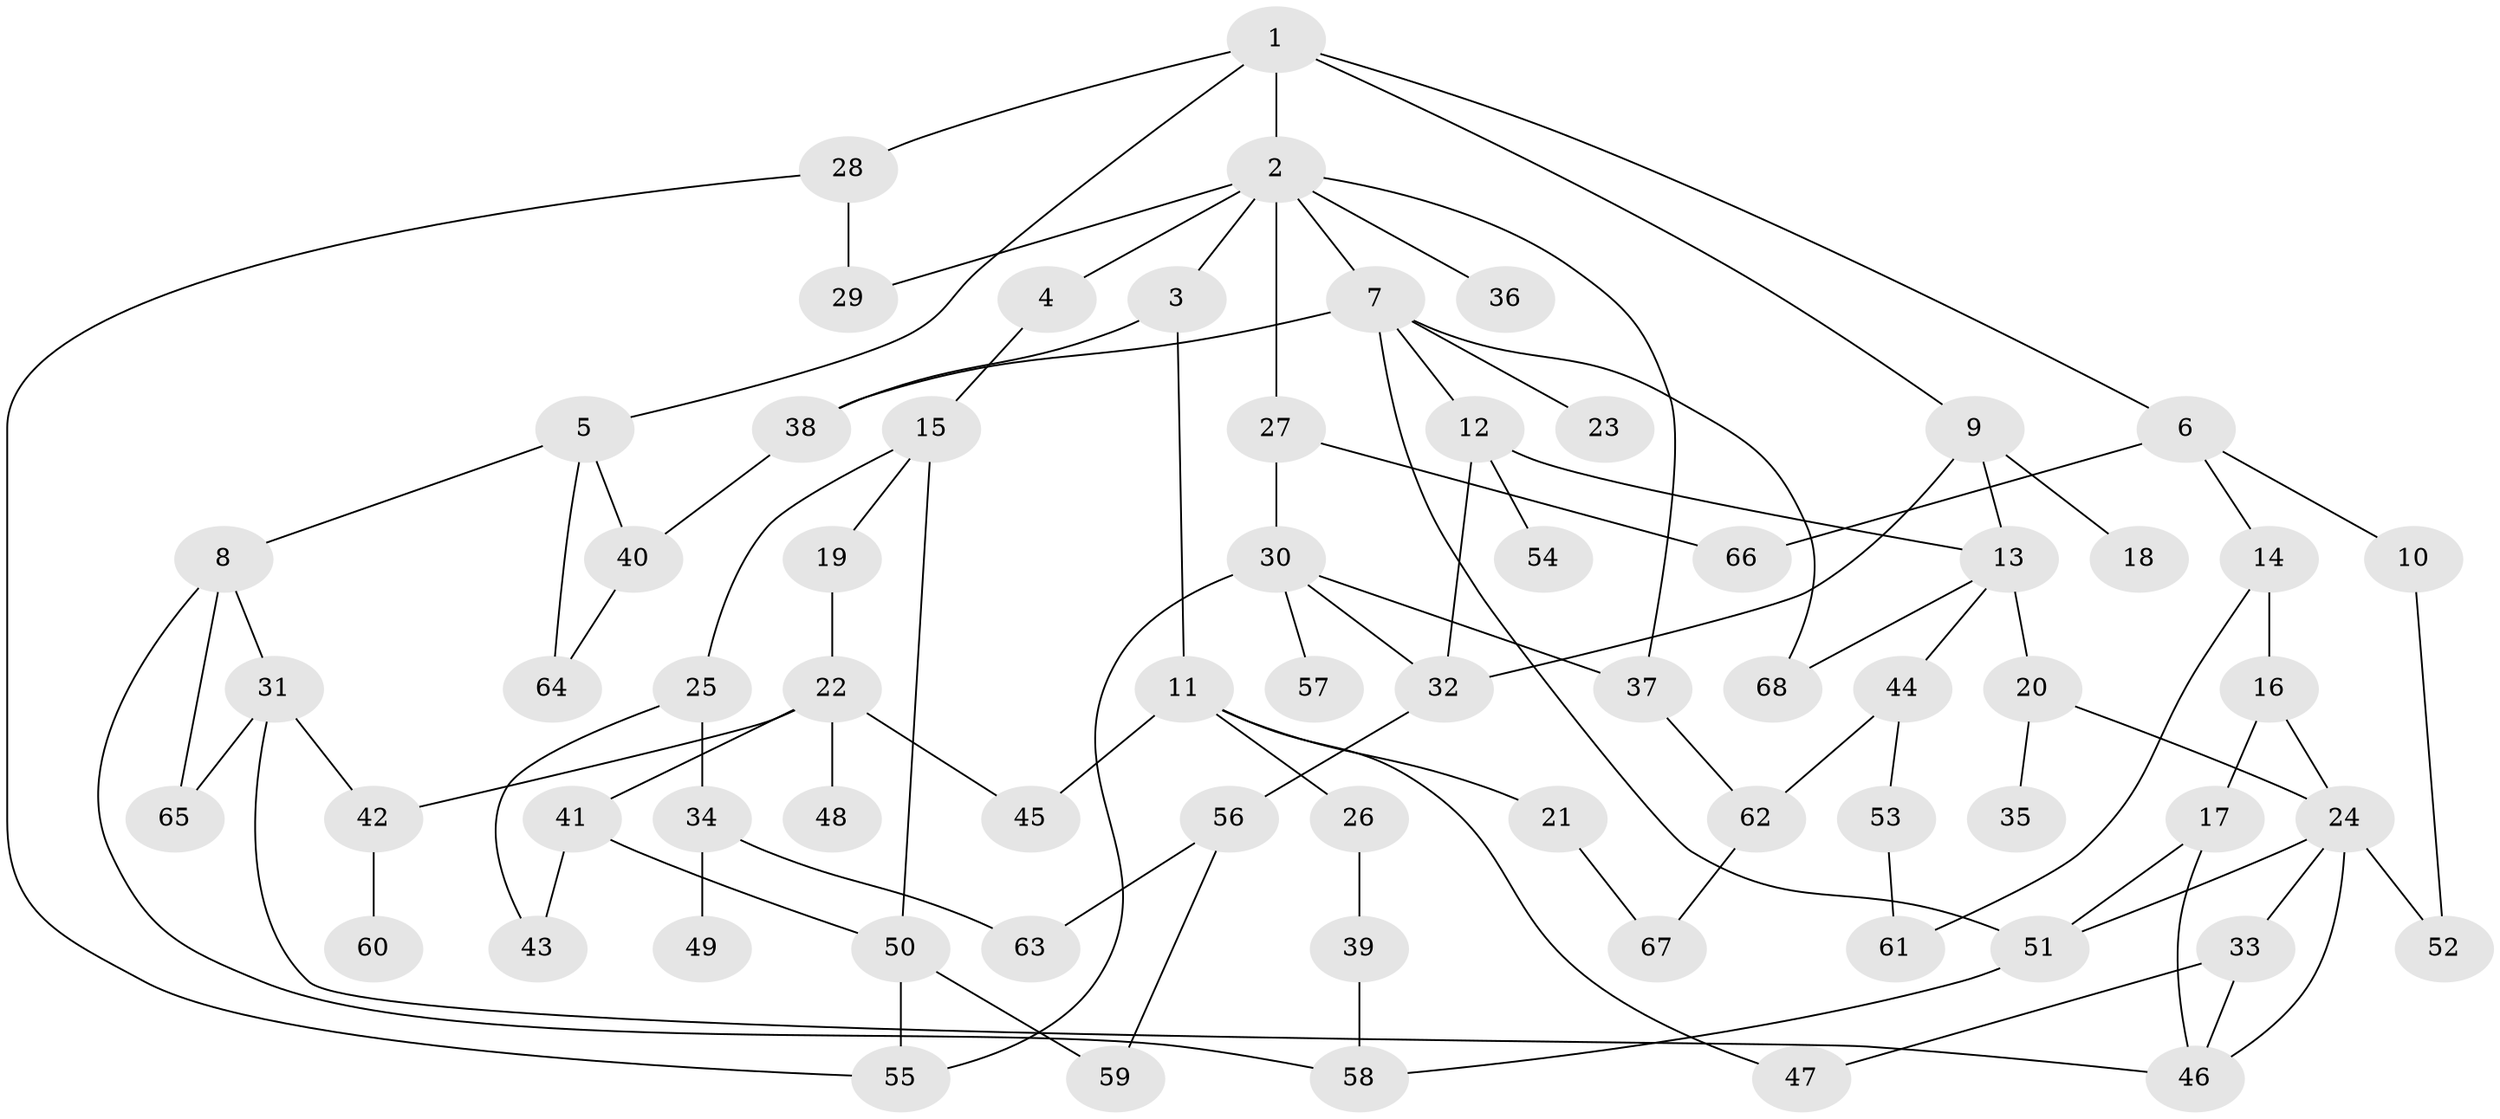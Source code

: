 // coarse degree distribution, {11: 0.029411764705882353, 3: 0.2647058823529412, 2: 0.29411764705882354, 5: 0.11764705882352941, 6: 0.11764705882352941, 1: 0.11764705882352941, 4: 0.058823529411764705}
// Generated by graph-tools (version 1.1) at 2025/16/03/04/25 18:16:49]
// undirected, 68 vertices, 99 edges
graph export_dot {
graph [start="1"]
  node [color=gray90,style=filled];
  1;
  2;
  3;
  4;
  5;
  6;
  7;
  8;
  9;
  10;
  11;
  12;
  13;
  14;
  15;
  16;
  17;
  18;
  19;
  20;
  21;
  22;
  23;
  24;
  25;
  26;
  27;
  28;
  29;
  30;
  31;
  32;
  33;
  34;
  35;
  36;
  37;
  38;
  39;
  40;
  41;
  42;
  43;
  44;
  45;
  46;
  47;
  48;
  49;
  50;
  51;
  52;
  53;
  54;
  55;
  56;
  57;
  58;
  59;
  60;
  61;
  62;
  63;
  64;
  65;
  66;
  67;
  68;
  1 -- 2;
  1 -- 5;
  1 -- 6;
  1 -- 9;
  1 -- 28;
  2 -- 3;
  2 -- 4;
  2 -- 7;
  2 -- 27;
  2 -- 36;
  2 -- 37;
  2 -- 29;
  3 -- 11;
  3 -- 38;
  4 -- 15;
  5 -- 8;
  5 -- 40;
  5 -- 64;
  6 -- 10;
  6 -- 14;
  6 -- 66;
  7 -- 12;
  7 -- 23;
  7 -- 38;
  7 -- 68;
  7 -- 51;
  8 -- 31;
  8 -- 58;
  8 -- 65;
  9 -- 13;
  9 -- 18;
  9 -- 32;
  10 -- 52;
  11 -- 21;
  11 -- 26;
  11 -- 47;
  11 -- 45;
  12 -- 54;
  12 -- 13;
  12 -- 32;
  13 -- 20;
  13 -- 44;
  13 -- 68;
  14 -- 16;
  14 -- 61;
  15 -- 19;
  15 -- 25;
  15 -- 50;
  16 -- 17;
  16 -- 24;
  17 -- 46;
  17 -- 51;
  19 -- 22;
  20 -- 35;
  20 -- 24;
  21 -- 67;
  22 -- 41;
  22 -- 42;
  22 -- 45;
  22 -- 48;
  24 -- 33;
  24 -- 51;
  24 -- 52;
  24 -- 46;
  25 -- 34;
  25 -- 43;
  26 -- 39;
  27 -- 30;
  27 -- 66;
  28 -- 29;
  28 -- 55;
  30 -- 55;
  30 -- 57;
  30 -- 37;
  30 -- 32;
  31 -- 65;
  31 -- 42;
  31 -- 46;
  32 -- 56;
  33 -- 46;
  33 -- 47;
  34 -- 49;
  34 -- 63;
  37 -- 62;
  38 -- 40;
  39 -- 58;
  40 -- 64;
  41 -- 43;
  41 -- 50;
  42 -- 60;
  44 -- 53;
  44 -- 62;
  50 -- 59;
  50 -- 55;
  51 -- 58;
  53 -- 61;
  56 -- 63;
  56 -- 59;
  62 -- 67;
}
